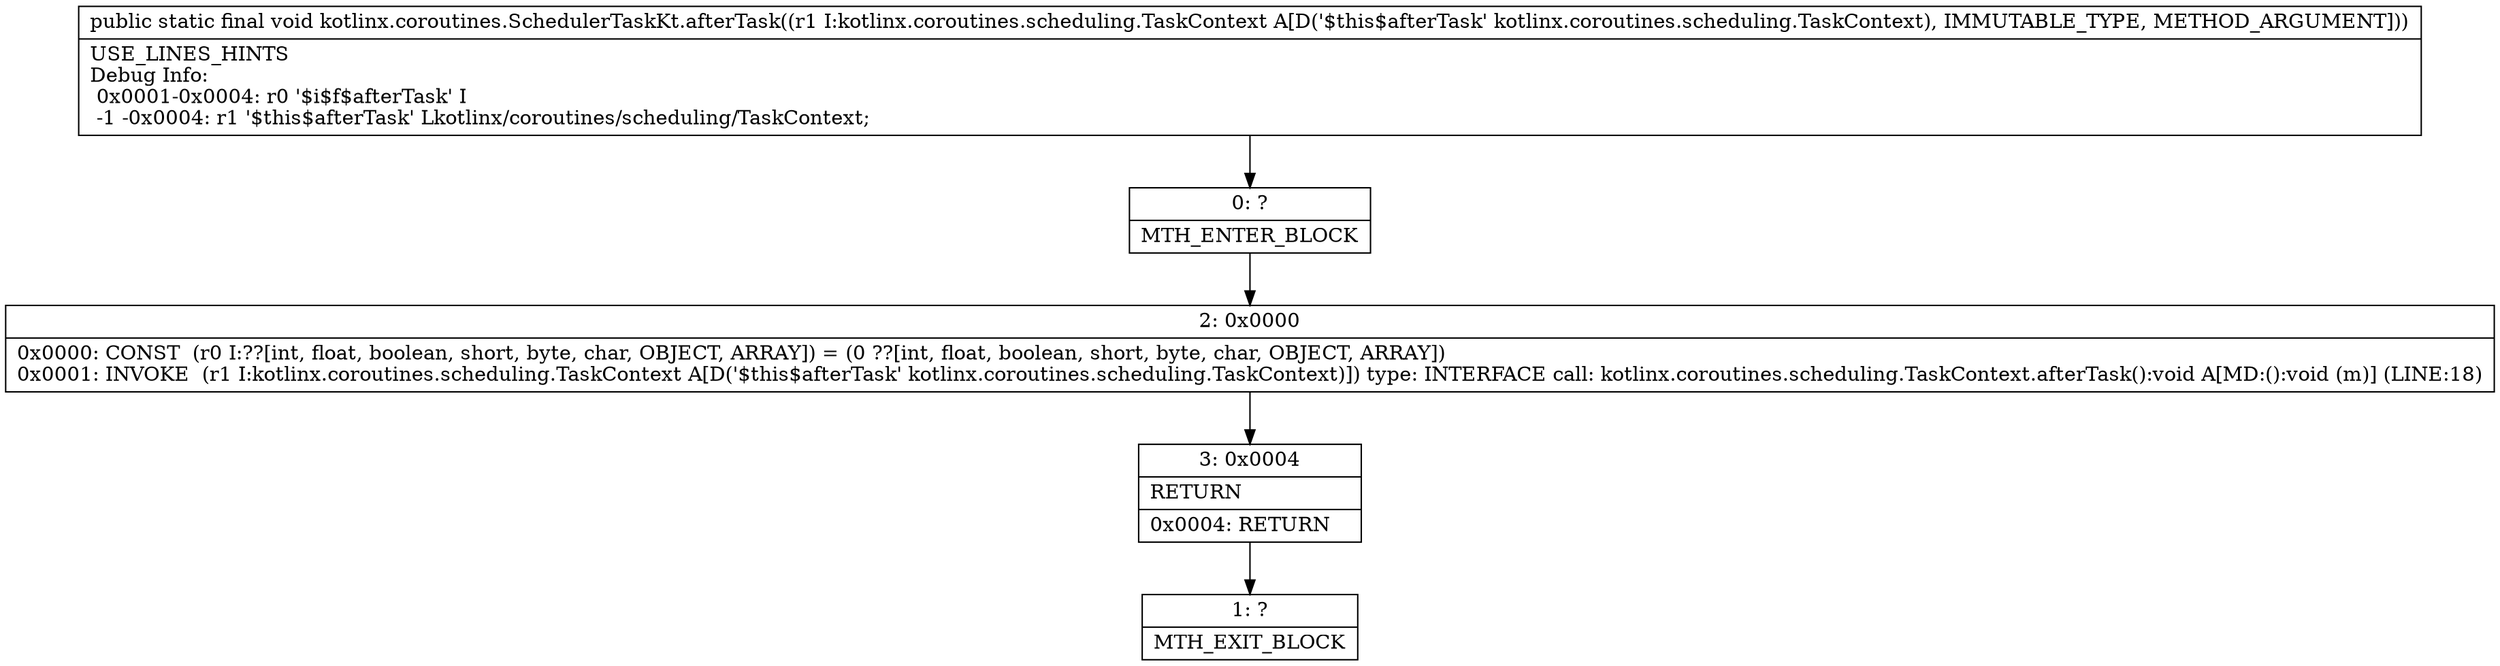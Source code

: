 digraph "CFG forkotlinx.coroutines.SchedulerTaskKt.afterTask(Lkotlinx\/coroutines\/scheduling\/TaskContext;)V" {
Node_0 [shape=record,label="{0\:\ ?|MTH_ENTER_BLOCK\l}"];
Node_2 [shape=record,label="{2\:\ 0x0000|0x0000: CONST  (r0 I:??[int, float, boolean, short, byte, char, OBJECT, ARRAY]) = (0 ??[int, float, boolean, short, byte, char, OBJECT, ARRAY]) \l0x0001: INVOKE  (r1 I:kotlinx.coroutines.scheduling.TaskContext A[D('$this$afterTask' kotlinx.coroutines.scheduling.TaskContext)]) type: INTERFACE call: kotlinx.coroutines.scheduling.TaskContext.afterTask():void A[MD:():void (m)] (LINE:18)\l}"];
Node_3 [shape=record,label="{3\:\ 0x0004|RETURN\l|0x0004: RETURN   \l}"];
Node_1 [shape=record,label="{1\:\ ?|MTH_EXIT_BLOCK\l}"];
MethodNode[shape=record,label="{public static final void kotlinx.coroutines.SchedulerTaskKt.afterTask((r1 I:kotlinx.coroutines.scheduling.TaskContext A[D('$this$afterTask' kotlinx.coroutines.scheduling.TaskContext), IMMUTABLE_TYPE, METHOD_ARGUMENT]))  | USE_LINES_HINTS\lDebug Info:\l  0x0001\-0x0004: r0 '$i$f$afterTask' I\l  \-1 \-0x0004: r1 '$this$afterTask' Lkotlinx\/coroutines\/scheduling\/TaskContext;\l}"];
MethodNode -> Node_0;Node_0 -> Node_2;
Node_2 -> Node_3;
Node_3 -> Node_1;
}

